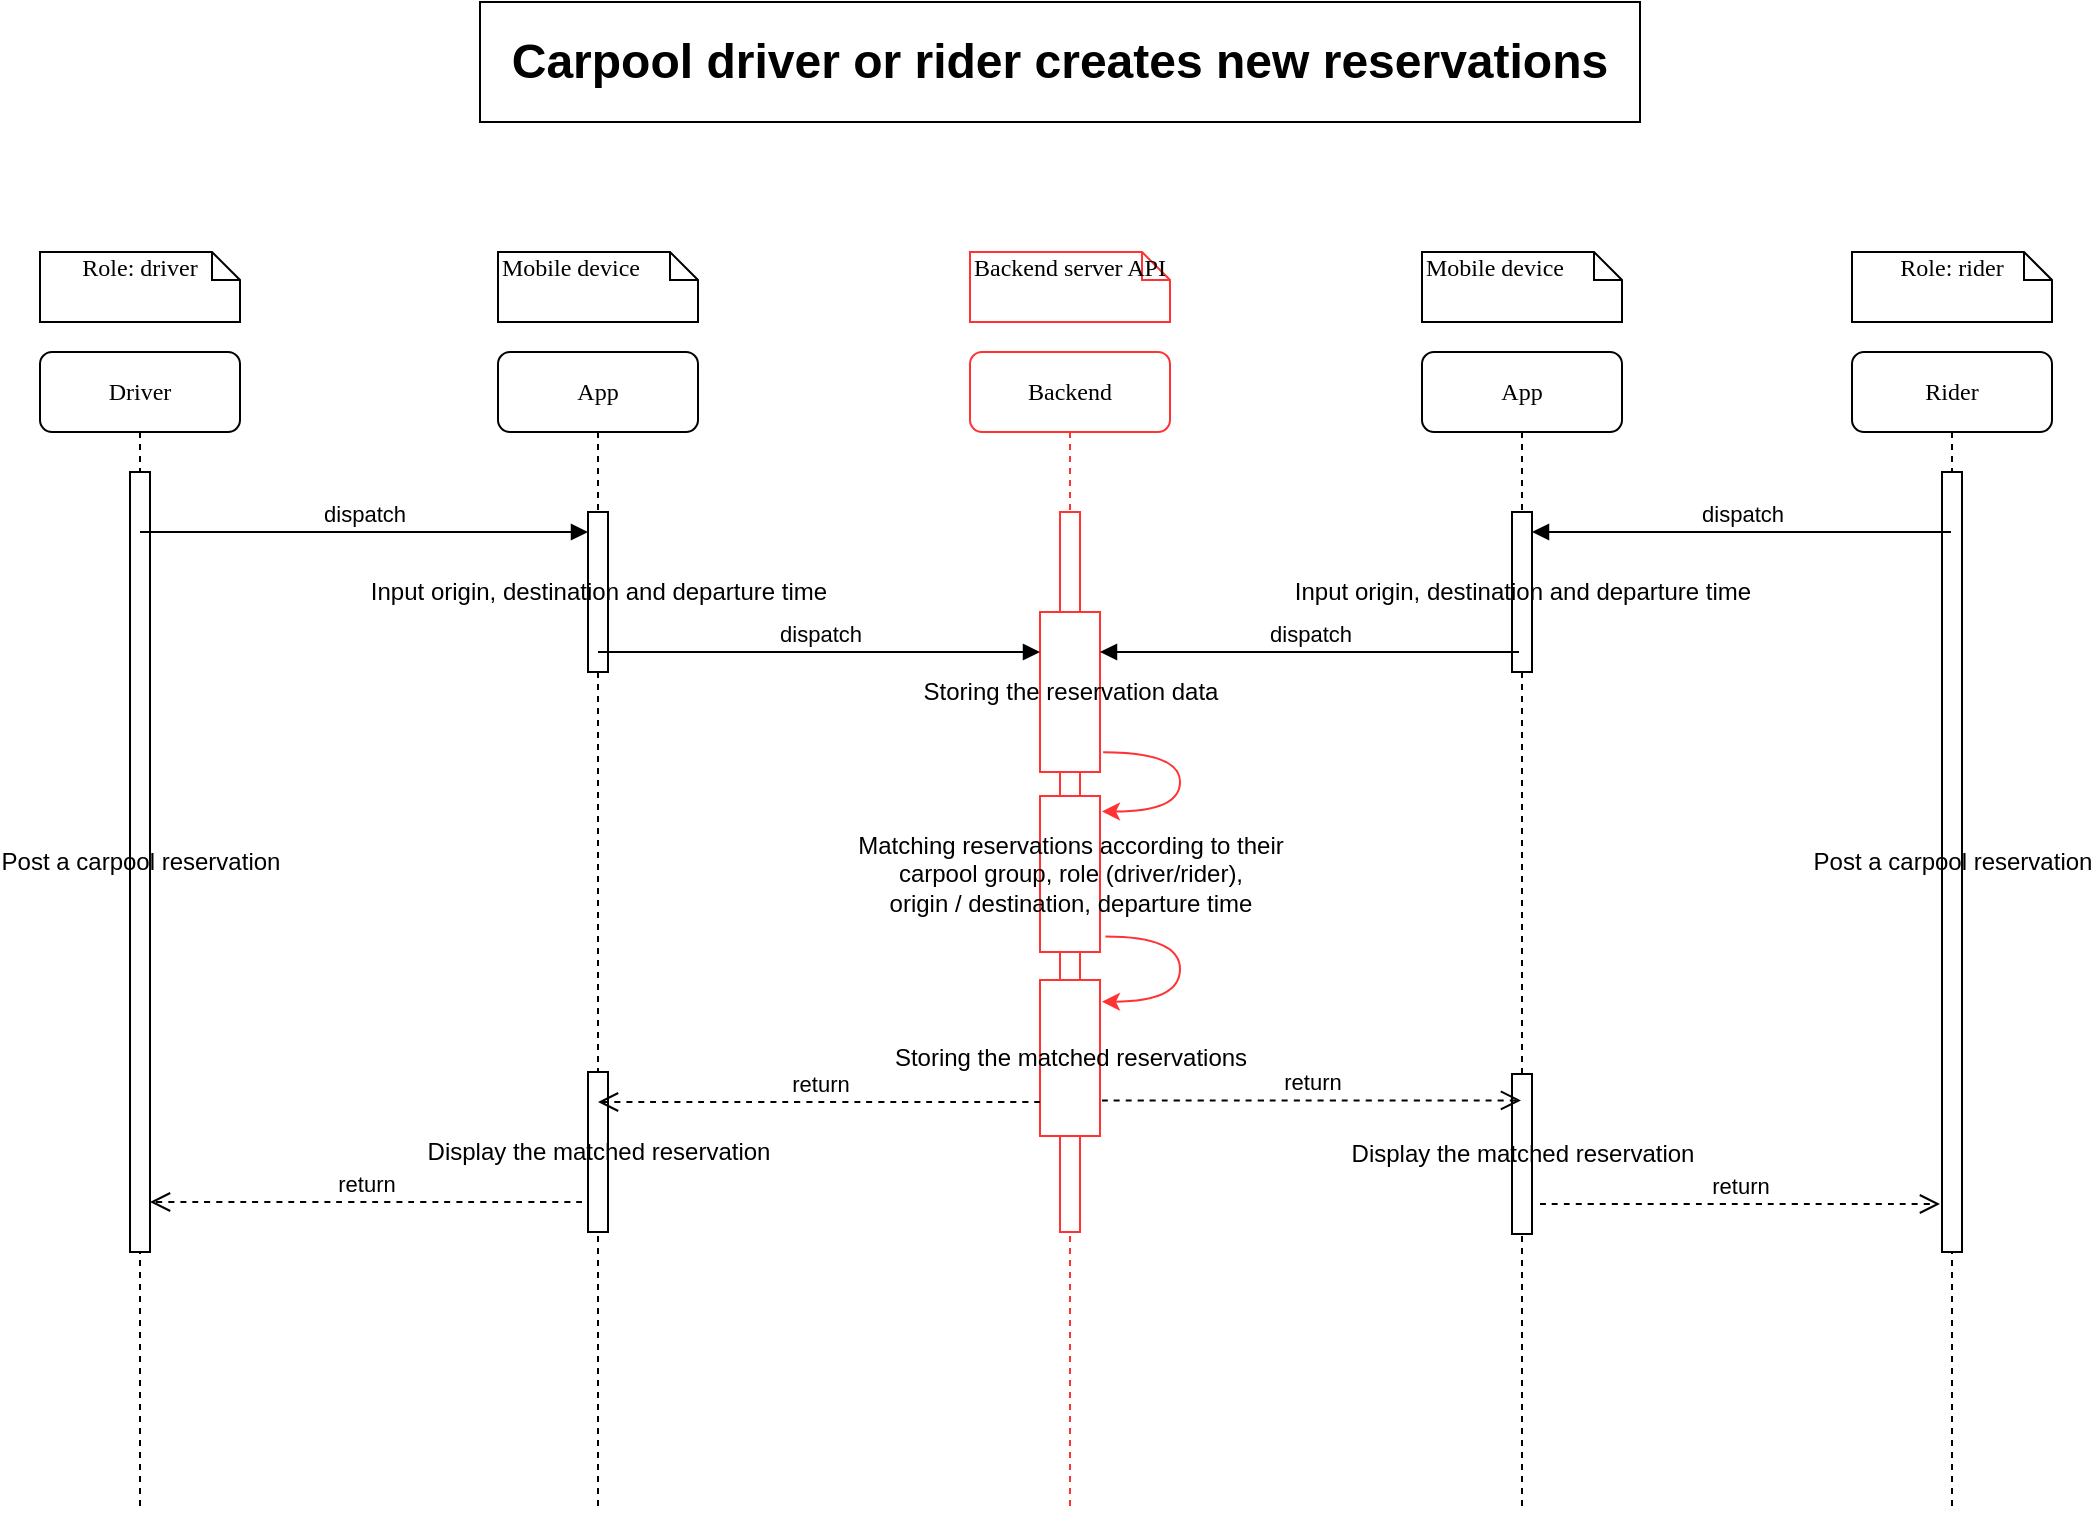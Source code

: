 <mxfile version="16.0.0" type="github">
  <diagram name="Driver / Rider add a reservation" id="13e1069c-82ec-6db2-03f1-153e76fe0fe0">
    <mxGraphModel dx="1697" dy="949" grid="1" gridSize="10" guides="1" tooltips="1" connect="1" arrows="1" fold="1" page="1" pageScale="1" pageWidth="1100" pageHeight="850" background="none" math="0" shadow="0">
      <root>
        <mxCell id="0" />
        <mxCell id="1" parent="0" />
        <mxCell id="7baba1c4bc27f4b0-2" value="App" style="shape=umlLifeline;perimeter=lifelinePerimeter;whiteSpace=wrap;html=1;container=1;collapsible=0;recursiveResize=0;outlineConnect=0;rounded=1;shadow=0;comic=0;labelBackgroundColor=none;strokeWidth=1;fontFamily=Verdana;fontSize=12;align=center;" parent="1" vertex="1">
          <mxGeometry x="269" y="215" width="100" height="580" as="geometry" />
        </mxCell>
        <mxCell id="ioOuB3QETvJVTPiwHxYU-3" value="Input origin, destination and departure time" style="html=1;points=[];perimeter=orthogonalPerimeter;" vertex="1" parent="7baba1c4bc27f4b0-2">
          <mxGeometry x="45" y="80" width="10" height="80" as="geometry" />
        </mxCell>
        <mxCell id="ioOuB3QETvJVTPiwHxYU-20" value="Display the matched reservation" style="html=1;points=[];perimeter=orthogonalPerimeter;" vertex="1" parent="7baba1c4bc27f4b0-2">
          <mxGeometry x="45" y="360" width="10" height="80" as="geometry" />
        </mxCell>
        <mxCell id="7baba1c4bc27f4b0-3" value="Backend" style="shape=umlLifeline;perimeter=lifelinePerimeter;whiteSpace=wrap;html=1;container=1;collapsible=0;recursiveResize=0;outlineConnect=0;rounded=1;shadow=0;comic=0;labelBackgroundColor=none;strokeWidth=1;fontFamily=Verdana;fontSize=12;align=center;strokeColor=#FF3333;" parent="1" vertex="1">
          <mxGeometry x="505" y="215" width="100" height="580" as="geometry" />
        </mxCell>
        <mxCell id="ioOuB3QETvJVTPiwHxYU-7" value="" style="html=1;points=[];perimeter=orthogonalPerimeter;strokeColor=#FF3333;" vertex="1" parent="7baba1c4bc27f4b0-3">
          <mxGeometry x="45" y="80" width="10" height="360" as="geometry" />
        </mxCell>
        <mxCell id="ioOuB3QETvJVTPiwHxYU-9" value="Storing the reservation data" style="html=1;points=[];perimeter=orthogonalPerimeter;strokeColor=#FF3333;" vertex="1" parent="7baba1c4bc27f4b0-3">
          <mxGeometry x="35" y="130" width="30" height="80" as="geometry" />
        </mxCell>
        <mxCell id="ioOuB3QETvJVTPiwHxYU-11" value="dispatch" style="html=1;verticalAlign=bottom;endArrow=block;rounded=0;" edge="1" parent="7baba1c4bc27f4b0-3" source="7baba1c4bc27f4b0-2">
          <mxGeometry width="80" relative="1" as="geometry">
            <mxPoint x="-189" y="150" as="sourcePoint" />
            <mxPoint x="35" y="150" as="targetPoint" />
          </mxGeometry>
        </mxCell>
        <mxCell id="ioOuB3QETvJVTPiwHxYU-12" value="Matching reservations according to their&lt;br&gt;carpool group, role (driver/rider), &lt;br&gt;origin / destination, departure time" style="html=1;points=[];perimeter=orthogonalPerimeter;strokeColor=#FF3333;" vertex="1" parent="7baba1c4bc27f4b0-3">
          <mxGeometry x="35" y="222" width="30" height="78" as="geometry" />
        </mxCell>
        <mxCell id="ioOuB3QETvJVTPiwHxYU-18" value="" style="edgeStyle=elbowEdgeStyle;elbow=vertical;endArrow=classic;html=1;rounded=0;curved=1;entryX=1.033;entryY=0.099;entryDx=0;entryDy=0;entryPerimeter=0;exitX=1.052;exitY=0.877;exitDx=0;exitDy=0;exitPerimeter=0;strokeColor=#FF3333;" edge="1" parent="7baba1c4bc27f4b0-3" source="ioOuB3QETvJVTPiwHxYU-9" target="ioOuB3QETvJVTPiwHxYU-12">
          <mxGeometry width="50" height="50" relative="1" as="geometry">
            <mxPoint x="75" y="190" as="sourcePoint" />
            <mxPoint x="205" y="210" as="targetPoint" />
            <Array as="points">
              <mxPoint x="105" y="215" />
            </Array>
          </mxGeometry>
        </mxCell>
        <mxCell id="ioOuB3QETvJVTPiwHxYU-25" value="Storing the matched reservations" style="html=1;points=[];perimeter=orthogonalPerimeter;strokeColor=#FF3333;" vertex="1" parent="7baba1c4bc27f4b0-3">
          <mxGeometry x="35" y="314" width="30" height="78" as="geometry" />
        </mxCell>
        <mxCell id="ioOuB3QETvJVTPiwHxYU-26" value="" style="edgeStyle=elbowEdgeStyle;elbow=vertical;endArrow=classic;html=1;rounded=0;curved=1;exitX=1.09;exitY=0.901;exitDx=0;exitDy=0;exitPerimeter=0;entryX=1.033;entryY=0.139;entryDx=0;entryDy=0;entryPerimeter=0;strokeColor=#FF3333;" edge="1" parent="7baba1c4bc27f4b0-3" source="ioOuB3QETvJVTPiwHxYU-12" target="ioOuB3QETvJVTPiwHxYU-25">
          <mxGeometry width="50" height="50" relative="1" as="geometry">
            <mxPoint x="76.56" y="210.16" as="sourcePoint" />
            <mxPoint x="135" y="475" as="targetPoint" />
            <Array as="points">
              <mxPoint x="105" y="305" />
            </Array>
          </mxGeometry>
        </mxCell>
        <mxCell id="7baba1c4bc27f4b0-4" value="App" style="shape=umlLifeline;perimeter=lifelinePerimeter;whiteSpace=wrap;html=1;container=1;collapsible=0;recursiveResize=0;outlineConnect=0;rounded=1;shadow=0;comic=0;labelBackgroundColor=none;strokeWidth=1;fontFamily=Verdana;fontSize=12;align=center;" parent="1" vertex="1">
          <mxGeometry x="731" y="215" width="100" height="580" as="geometry" />
        </mxCell>
        <mxCell id="ioOuB3QETvJVTPiwHxYU-5" value="Input origin, destination and departure time" style="html=1;points=[];perimeter=orthogonalPerimeter;" vertex="1" parent="7baba1c4bc27f4b0-4">
          <mxGeometry x="45" y="80" width="10" height="80" as="geometry" />
        </mxCell>
        <mxCell id="ioOuB3QETvJVTPiwHxYU-19" value="Display the matched reservation" style="html=1;points=[];perimeter=orthogonalPerimeter;" vertex="1" parent="7baba1c4bc27f4b0-4">
          <mxGeometry x="45" y="361" width="10" height="80" as="geometry" />
        </mxCell>
        <mxCell id="7baba1c4bc27f4b0-5" value="Rider" style="shape=umlLifeline;perimeter=lifelinePerimeter;whiteSpace=wrap;html=1;container=1;collapsible=0;recursiveResize=0;outlineConnect=0;rounded=1;shadow=0;comic=0;labelBackgroundColor=none;strokeWidth=1;fontFamily=Verdana;fontSize=12;align=center;" parent="1" vertex="1">
          <mxGeometry x="946" y="215" width="100" height="580" as="geometry" />
        </mxCell>
        <mxCell id="ioOuB3QETvJVTPiwHxYU-4" value="Post a carpool reservation" style="html=1;points=[];perimeter=orthogonalPerimeter;" vertex="1" parent="7baba1c4bc27f4b0-5">
          <mxGeometry x="45" y="60" width="10" height="390" as="geometry" />
        </mxCell>
        <mxCell id="7baba1c4bc27f4b0-8" value="Driver" style="shape=umlLifeline;perimeter=lifelinePerimeter;whiteSpace=wrap;html=1;container=1;collapsible=0;recursiveResize=0;outlineConnect=0;rounded=1;shadow=0;comic=0;labelBackgroundColor=none;strokeWidth=1;fontFamily=Verdana;fontSize=12;align=center;" parent="1" vertex="1">
          <mxGeometry x="40" y="215" width="100" height="580" as="geometry" />
        </mxCell>
        <mxCell id="ioOuB3QETvJVTPiwHxYU-1" value="Post a carpool reservation" style="html=1;points=[];perimeter=orthogonalPerimeter;" vertex="1" parent="7baba1c4bc27f4b0-8">
          <mxGeometry x="45" y="60" width="10" height="390" as="geometry" />
        </mxCell>
        <mxCell id="ioOuB3QETvJVTPiwHxYU-2" value="dispatch" style="html=1;verticalAlign=bottom;endArrow=block;rounded=0;" edge="1" parent="7baba1c4bc27f4b0-8" target="ioOuB3QETvJVTPiwHxYU-3">
          <mxGeometry width="80" relative="1" as="geometry">
            <mxPoint x="50" y="90" as="sourcePoint" />
            <mxPoint x="130" y="90" as="targetPoint" />
          </mxGeometry>
        </mxCell>
        <mxCell id="7baba1c4bc27f4b0-40" value="Role: driver" style="shape=note;whiteSpace=wrap;html=1;size=14;verticalAlign=top;align=center;spacingTop=-6;rounded=0;shadow=0;comic=0;labelBackgroundColor=none;strokeWidth=1;fontFamily=Verdana;fontSize=12" parent="1" vertex="1">
          <mxGeometry x="40" y="165" width="100" height="35" as="geometry" />
        </mxCell>
        <mxCell id="7baba1c4bc27f4b0-41" value="Mobile device" style="shape=note;whiteSpace=wrap;html=1;size=14;verticalAlign=top;align=left;spacingTop=-6;rounded=0;shadow=0;comic=0;labelBackgroundColor=none;strokeWidth=1;fontFamily=Verdana;fontSize=12" parent="1" vertex="1">
          <mxGeometry x="269" y="165" width="100" height="35" as="geometry" />
        </mxCell>
        <mxCell id="7baba1c4bc27f4b0-42" value="Backend server API" style="shape=note;whiteSpace=wrap;html=1;size=14;verticalAlign=top;align=center;spacingTop=-6;rounded=0;shadow=0;comic=0;labelBackgroundColor=none;strokeWidth=1;fontFamily=Verdana;fontSize=12;strokeColor=#FF3333;" parent="1" vertex="1">
          <mxGeometry x="505" y="165" width="100" height="35" as="geometry" />
        </mxCell>
        <mxCell id="7baba1c4bc27f4b0-43" value="Mobile device" style="shape=note;whiteSpace=wrap;html=1;size=14;verticalAlign=top;align=left;spacingTop=-6;rounded=0;shadow=0;comic=0;labelBackgroundColor=none;strokeWidth=1;fontFamily=Verdana;fontSize=12" parent="1" vertex="1">
          <mxGeometry x="731" y="165" width="100" height="35" as="geometry" />
        </mxCell>
        <mxCell id="7baba1c4bc27f4b0-44" value="Role: rider" style="shape=note;whiteSpace=wrap;html=1;size=14;verticalAlign=top;align=center;spacingTop=-6;rounded=0;shadow=0;comic=0;labelBackgroundColor=none;strokeWidth=1;fontFamily=Verdana;fontSize=12" parent="1" vertex="1">
          <mxGeometry x="946" y="165" width="100" height="35" as="geometry" />
        </mxCell>
        <mxCell id="ioOuB3QETvJVTPiwHxYU-6" value="dispatch" style="html=1;verticalAlign=bottom;endArrow=block;rounded=0;" edge="1" parent="1">
          <mxGeometry width="80" relative="1" as="geometry">
            <mxPoint x="995.5" y="305" as="sourcePoint" />
            <mxPoint x="786" y="305" as="targetPoint" />
          </mxGeometry>
        </mxCell>
        <mxCell id="ioOuB3QETvJVTPiwHxYU-10" value="dispatch" style="html=1;verticalAlign=bottom;endArrow=block;rounded=0;" edge="1" parent="1">
          <mxGeometry width="80" relative="1" as="geometry">
            <mxPoint x="779.5" y="365" as="sourcePoint" />
            <mxPoint x="570" y="365" as="targetPoint" />
          </mxGeometry>
        </mxCell>
        <mxCell id="ioOuB3QETvJVTPiwHxYU-21" value="return" style="html=1;verticalAlign=bottom;endArrow=open;dashed=1;endSize=8;rounded=0;curved=1;" edge="1" parent="1">
          <mxGeometry relative="1" as="geometry">
            <mxPoint x="540" y="590" as="sourcePoint" />
            <mxPoint x="319" y="590" as="targetPoint" />
          </mxGeometry>
        </mxCell>
        <mxCell id="ioOuB3QETvJVTPiwHxYU-22" value="return" style="html=1;verticalAlign=bottom;endArrow=open;dashed=1;endSize=8;rounded=0;curved=1;exitX=1.033;exitY=0.785;exitDx=0;exitDy=0;exitPerimeter=0;" edge="1" parent="1">
          <mxGeometry relative="1" as="geometry">
            <mxPoint x="570.99" y="589.2" as="sourcePoint" />
            <mxPoint x="780.5" y="589.2" as="targetPoint" />
          </mxGeometry>
        </mxCell>
        <mxCell id="ioOuB3QETvJVTPiwHxYU-23" value="return" style="html=1;verticalAlign=bottom;endArrow=open;dashed=1;endSize=8;rounded=0;curved=1;exitX=1.033;exitY=0.785;exitDx=0;exitDy=0;exitPerimeter=0;" edge="1" parent="1">
          <mxGeometry relative="1" as="geometry">
            <mxPoint x="790.0" y="641.0" as="sourcePoint" />
            <mxPoint x="990" y="641" as="targetPoint" />
          </mxGeometry>
        </mxCell>
        <mxCell id="ioOuB3QETvJVTPiwHxYU-24" value="return" style="html=1;verticalAlign=bottom;endArrow=open;dashed=1;endSize=8;rounded=0;curved=1;" edge="1" parent="1">
          <mxGeometry relative="1" as="geometry">
            <mxPoint x="311" y="640" as="sourcePoint" />
            <mxPoint x="95" y="640" as="targetPoint" />
          </mxGeometry>
        </mxCell>
        <mxCell id="ioOuB3QETvJVTPiwHxYU-28" value="&lt;h1&gt;&lt;b&gt;Carpool driver or rider creates new reservations&lt;/b&gt;&lt;/h1&gt;" style="rounded=0;whiteSpace=wrap;html=1;" vertex="1" parent="1">
          <mxGeometry x="260" y="40" width="580" height="60" as="geometry" />
        </mxCell>
      </root>
    </mxGraphModel>
  </diagram>
</mxfile>
